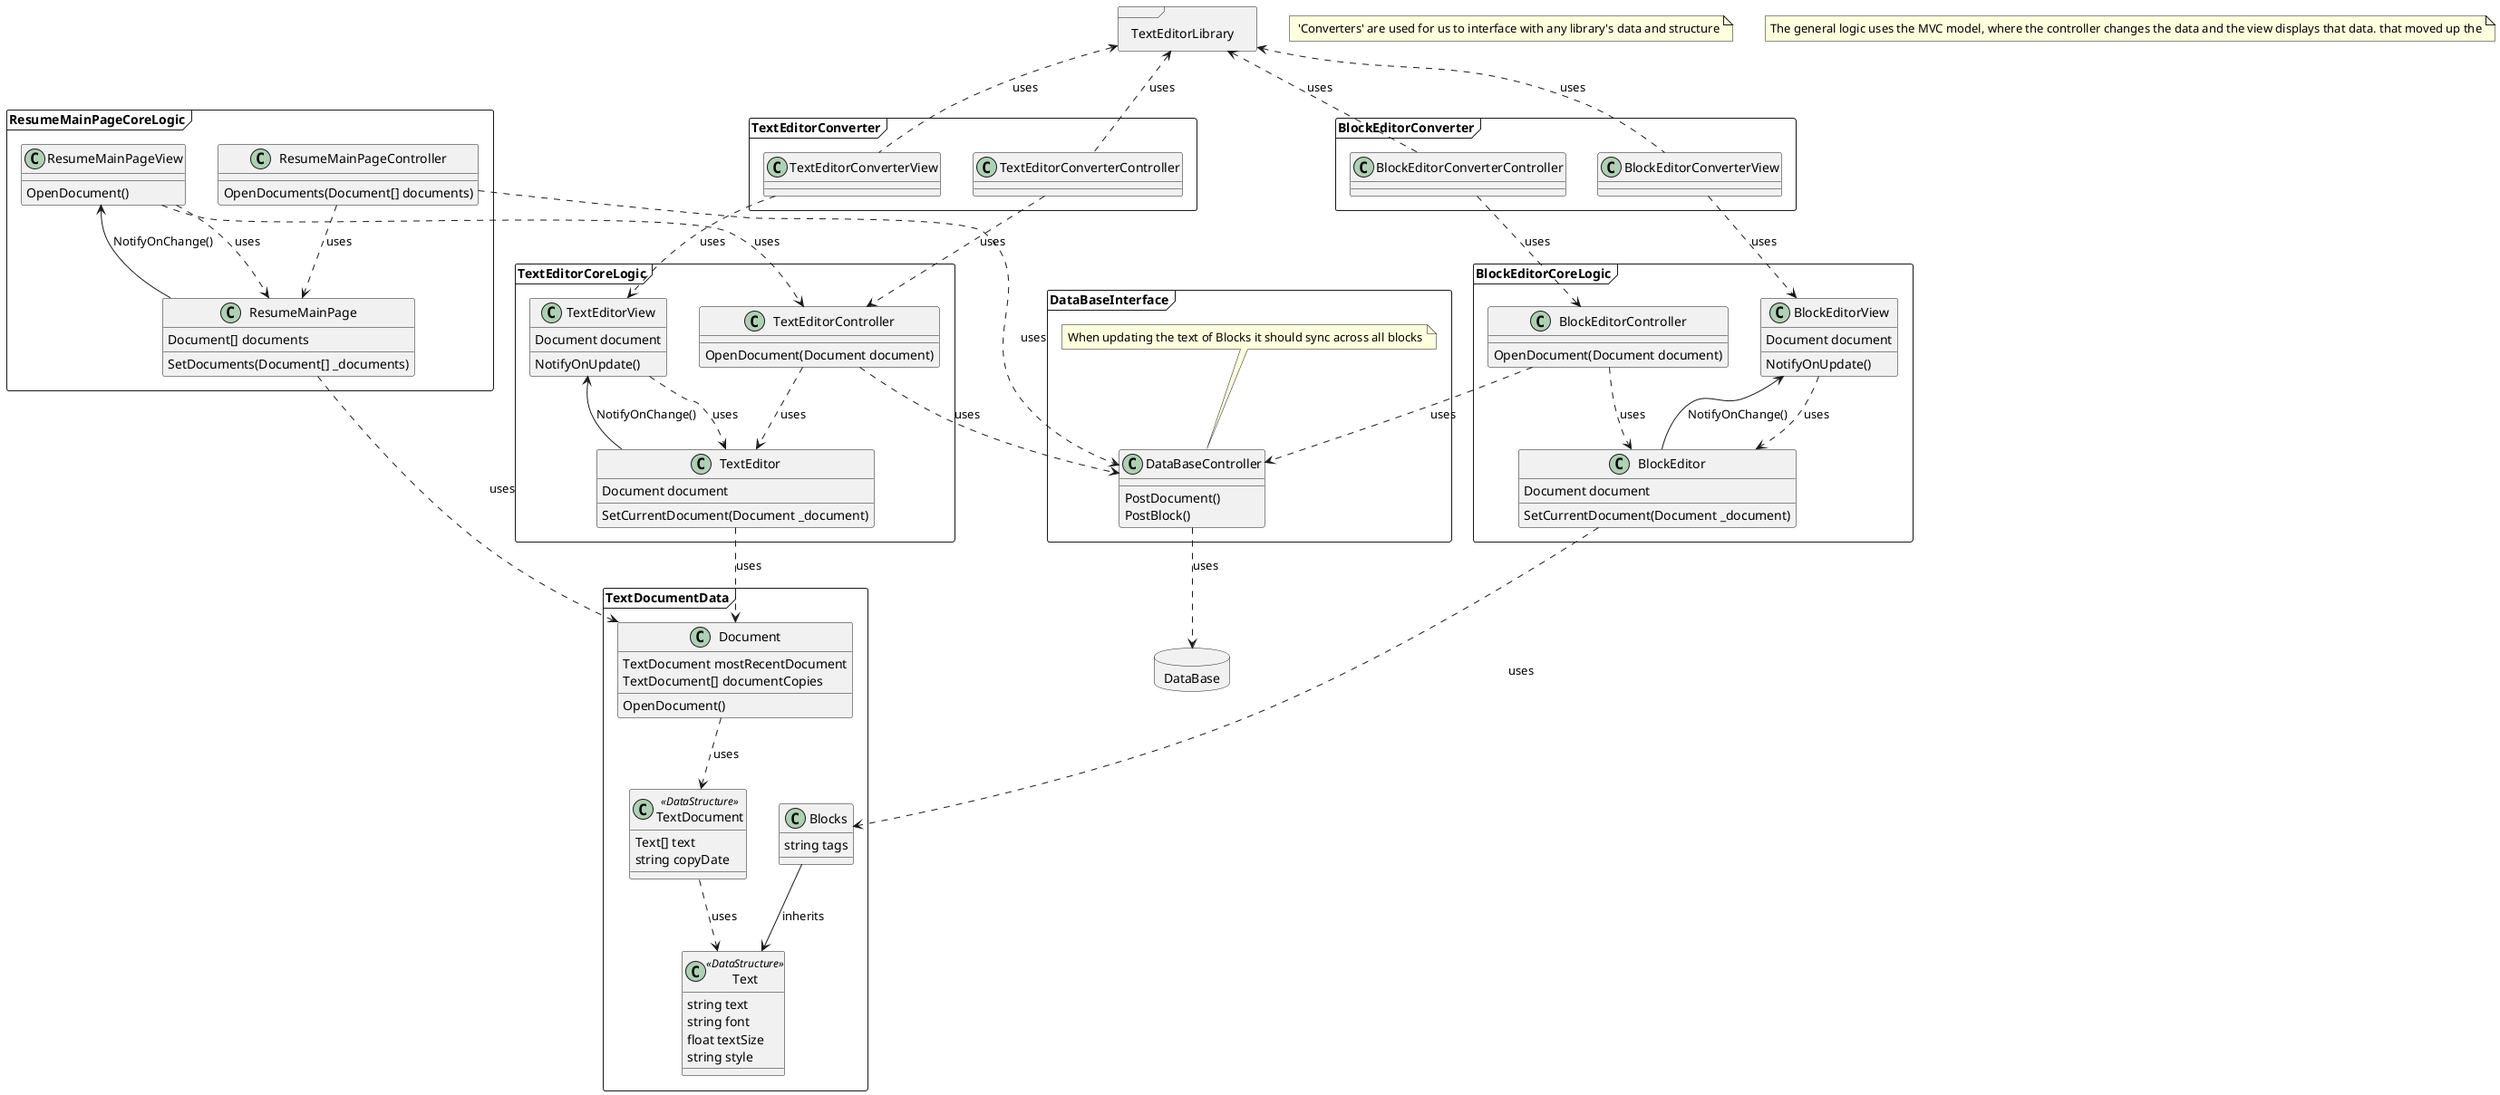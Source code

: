 ## Code
```plantuml
@startuml MainClasses


frame TextDocumentData {
	class Text <<DataStructure>> {
		string text
		string font
		float textSize
		string style
	}

	class Blocks {
		string tags
	}

	class TextDocument <<DataStructure>> {
		Text[] text
		string copyDate
	}

	class Document {
		TextDocument mostRecentDocument
		TextDocument[] documentCopies
		
		OpenDocument()
	}
}

frame DataBaseInterface {
	class DataBaseController {
		PostDocument()
		PostBlock()
	}
	note "When updating the text of Blocks it should sync across all blocks" as BlockNote
}

database DataBase {
}

frame ResumeMainPageCoreLogic {
	class ResumeMainPage {
		Document[] documents

		SetDocuments(Document[] _documents)
	}
	
	class ResumeMainPageView {
		OpenDocument()
	}

	class ResumeMainPageController {
		OpenDocuments(Document[] documents)
	}

}

frame TextEditorCoreLogic {
	class TextEditor {
		Document document

		SetCurrentDocument(Document _document)
	}

	class TextEditorView {
		Document document

		NotifyOnUpdate()
	}
	
	class TextEditorController {
		OpenDocument(Document document)
	}
}

frame TextEditorConverter {
	class TextEditorConverterView {

	}
	class TextEditorConverterController {

	}

}

frame TextEditorLibrary {
	
}

frame BlockEditorCoreLogic {
	class BlockEditor {
		Document document

		SetCurrentDocument(Document _document)
	}

	class BlockEditorView {
		Document document

		NotifyOnUpdate()
	}
	
	class BlockEditorController {
		OpenDocument(Document document)
	}
}

frame BlockEditorConverter {
	class BlockEditorConverterView {

	}
	class BlockEditorConverterController {

	}

}


note " 'Converters' are used for us to interface with any library's data and structure" as ConverterNote
note "The general logic uses the MVC model, where the controller changes the data and the view displays that data. that moved up the" as GeneralLogic

Blocks --> Text : inherits	
TextDocument ..> Text : uses 
Document ..> TextDocument : uses

DataBaseController ..> DataBase : uses
BlockNote --> DataBaseController

ResumeMainPage ..> Document : uses
ResumeMainPage -u-> ResumeMainPageView : NotifyOnChange()
ResumeMainPageView ..> ResumeMainPage : uses
ResumeMainPageView ..> TextEditorController : uses
ResumeMainPageController ..> ResumeMainPage : uses
ResumeMainPageController .d.> DataBaseController : uses

TextEditor ..> Document : uses
TextEditor -u-> TextEditorView : NotifyOnChange()
TextEditorView ..> TextEditor : uses
TextEditorController ..> TextEditor : uses
TextEditorController ..> DataBaseController : uses

TextEditorConverterView .u.> TextEditorLibrary : uses
TextEditorConverterController .u.> TextEditorLibrary  : uses
TextEditorConverterView ..> TextEditorView : uses
TextEditorConverterController ..> TextEditorController :uses

BlockEditor ..> Blocks : uses
BlockEditor -u-> BlockEditorView : NotifyOnChange()
BlockEditorView ..> BlockEditor : uses
BlockEditorController ..> BlockEditor : uses
BlockEditorController ..> DataBaseController : uses

BlockEditorConverterView .u.> TextEditorLibrary : uses
BlockEditorConverterController .u.> TextEditorLibrary  : uses
BlockEditorConverterView ..> BlockEditorView : uses
BlockEditorConverterController ..> BlockEditorController :uses


' class CopySidePanelDisplay {
' 	Document document;	

' 	MakeCopy();
' 	NotifyOnUpdate(); // Observing TextEditor, updates display
' 	SetTextEditorDocument(TextDocument textDocument);
' }
' CopySidePanelDisplay ..> TextEditor : uses


'class BlocksSidePanel {
'	Text[] blocks;
'}

@enduml
```